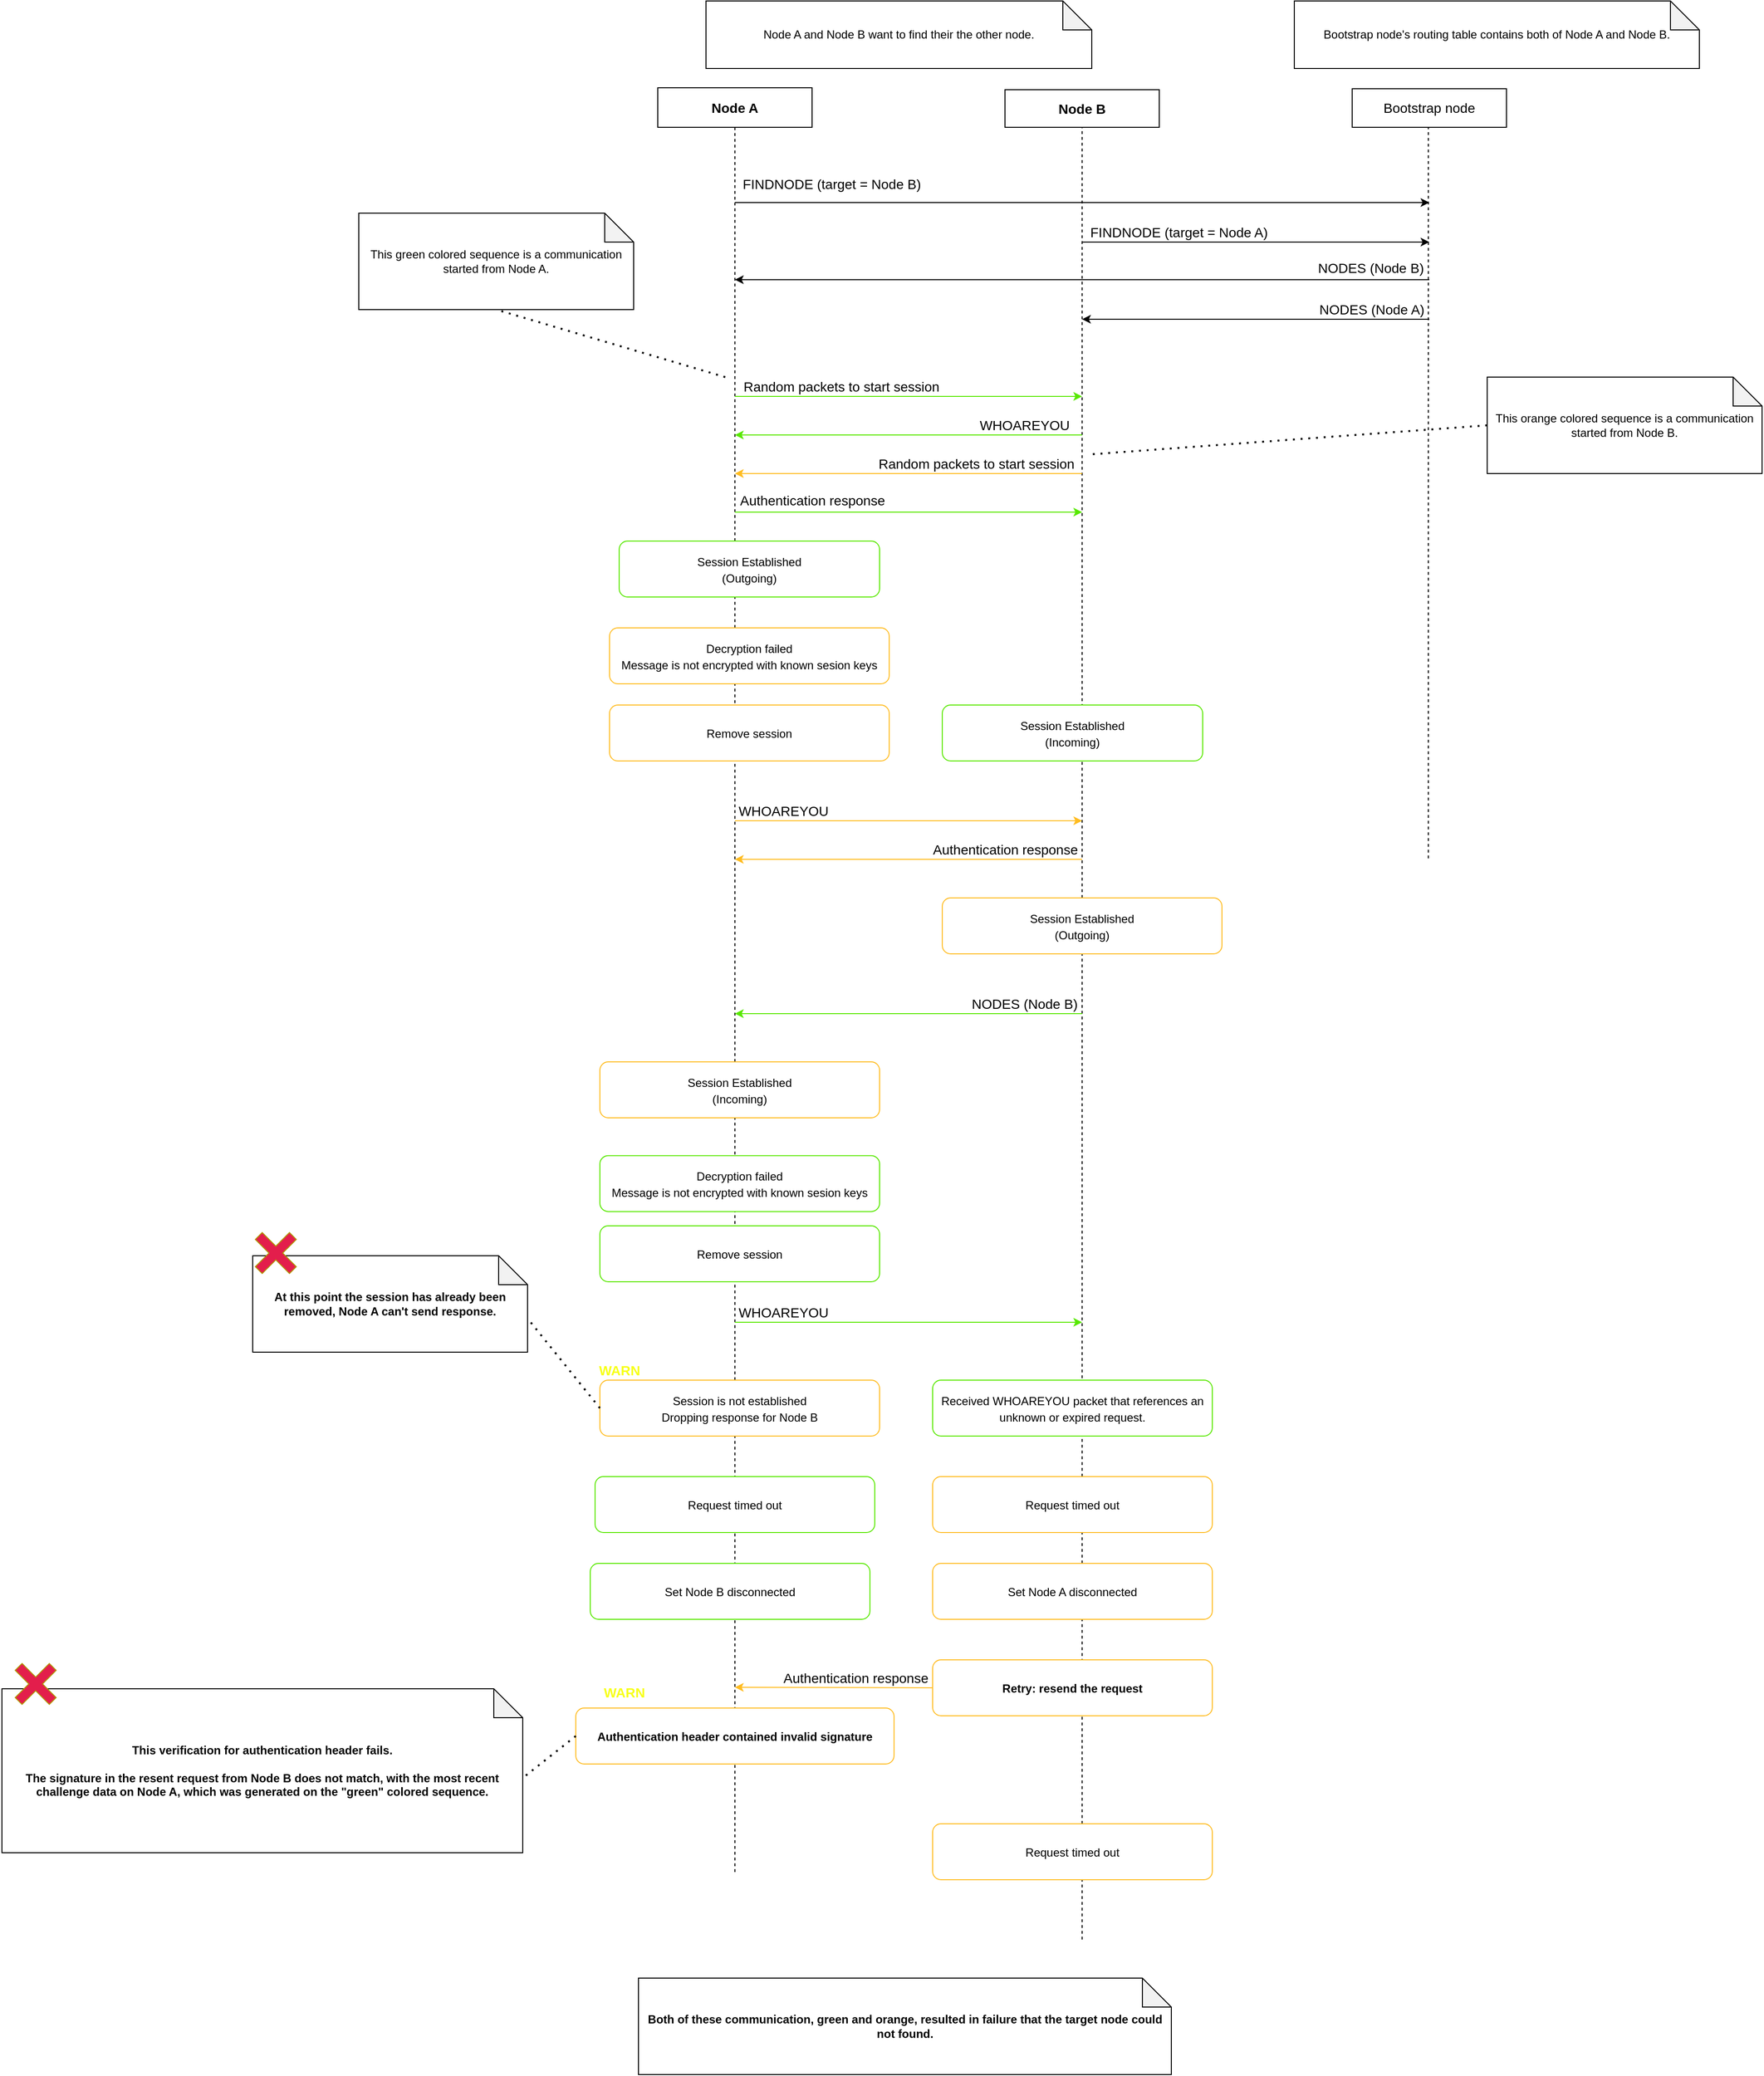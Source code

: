 <mxfile>
    <diagram id="ExdccTZqctQwAvQB16s_" name="Page-1">
        <mxGraphModel dx="2058" dy="1277" grid="1" gridSize="10" guides="1" tooltips="1" connect="1" arrows="1" fold="1" page="0" pageScale="1" pageWidth="827" pageHeight="1169" background="none" math="0" shadow="0">
            <root>
                <mxCell id="0"/>
                <mxCell id="1" parent="0"/>
                <mxCell id="2M91R3iAnrZrVvDSjcHK-1" value="Node A" style="rounded=0;whiteSpace=wrap;html=1;fontSize=14;fontStyle=1" parent="1" vertex="1">
                    <mxGeometry x="40" width="160" height="41" as="geometry"/>
                </mxCell>
                <mxCell id="2M91R3iAnrZrVvDSjcHK-2" value="Node B" style="rounded=0;whiteSpace=wrap;html=1;fontSize=14;fontStyle=1" parent="1" vertex="1">
                    <mxGeometry x="400" y="2" width="160" height="39" as="geometry"/>
                </mxCell>
                <mxCell id="2M91R3iAnrZrVvDSjcHK-4" value="Bootstrap node" style="rounded=0;whiteSpace=wrap;html=1;fontSize=14;" parent="1" vertex="1">
                    <mxGeometry x="760" y="1" width="160" height="40" as="geometry"/>
                </mxCell>
                <mxCell id="2M91R3iAnrZrVvDSjcHK-28" value="" style="endArrow=none;dashed=1;html=1;fontSize=12;entryX=0.5;entryY=1;entryDx=0;entryDy=0;" parent="1" target="2M91R3iAnrZrVvDSjcHK-1" edge="1">
                    <mxGeometry width="50" height="50" relative="1" as="geometry">
                        <mxPoint x="120" y="1850" as="sourcePoint"/>
                        <mxPoint x="570" y="240" as="targetPoint"/>
                    </mxGeometry>
                </mxCell>
                <mxCell id="2M91R3iAnrZrVvDSjcHK-29" value="" style="endArrow=none;dashed=1;html=1;fontSize=12;entryX=0.5;entryY=1;entryDx=0;entryDy=0;" parent="1" target="2M91R3iAnrZrVvDSjcHK-2" edge="1">
                    <mxGeometry width="50" height="50" relative="1" as="geometry">
                        <mxPoint x="480" y="1920" as="sourcePoint"/>
                        <mxPoint x="560" y="181" as="targetPoint"/>
                    </mxGeometry>
                </mxCell>
                <mxCell id="2M91R3iAnrZrVvDSjcHK-52" value="" style="endArrow=classic;html=1;fontSize=18;" parent="1" edge="1">
                    <mxGeometry x="-160" y="-181" width="50" height="50" as="geometry">
                        <mxPoint x="120" y="119" as="sourcePoint"/>
                        <mxPoint x="840" y="119" as="targetPoint"/>
                    </mxGeometry>
                </mxCell>
                <mxCell id="16" value="FINDNODE (target = Node B)" style="edgeLabel;html=1;align=center;verticalAlign=middle;resizable=0;points=[];fontSize=14;" parent="2M91R3iAnrZrVvDSjcHK-52" vertex="1" connectable="0">
                    <mxGeometry relative="1" as="geometry">
                        <mxPoint x="-260" y="-19" as="offset"/>
                    </mxGeometry>
                </mxCell>
                <mxCell id="12" value="" style="endArrow=none;dashed=1;html=1;fontSize=12;entryX=0.5;entryY=1;entryDx=0;entryDy=0;" parent="1" edge="1">
                    <mxGeometry width="50" height="50" relative="1" as="geometry">
                        <mxPoint x="839" y="799" as="sourcePoint"/>
                        <mxPoint x="839" y="41" as="targetPoint"/>
                    </mxGeometry>
                </mxCell>
                <mxCell id="13" value="Node A and Node B want to find their the other node." style="shape=note;whiteSpace=wrap;html=1;backgroundOutline=1;darkOpacity=0.05;" parent="1" vertex="1">
                    <mxGeometry x="90" y="-90" width="400" height="70" as="geometry"/>
                </mxCell>
                <mxCell id="14" value="This green colored sequence is a communication started from Node A." style="shape=note;whiteSpace=wrap;html=1;backgroundOutline=1;darkOpacity=0.05;" parent="1" vertex="1">
                    <mxGeometry x="-270" y="130" width="285" height="100" as="geometry"/>
                </mxCell>
                <mxCell id="21" value="" style="endArrow=classic;html=1;fontSize=18;" parent="1" edge="1">
                    <mxGeometry x="200" y="-211" width="50" height="50" as="geometry">
                        <mxPoint x="840" y="199" as="sourcePoint"/>
                        <mxPoint x="120" y="199" as="targetPoint"/>
                    </mxGeometry>
                </mxCell>
                <mxCell id="22" value="NODES (Node B)" style="edgeLabel;html=1;align=center;verticalAlign=middle;resizable=0;points=[];fontSize=14;" parent="21" vertex="1" connectable="0">
                    <mxGeometry relative="1" as="geometry">
                        <mxPoint x="299" y="-12" as="offset"/>
                    </mxGeometry>
                </mxCell>
                <mxCell id="25" value="&lt;span style=&quot;font-size: 12px&quot;&gt;Session Established&lt;br&gt;(Outgoing)&lt;br&gt;&lt;/span&gt;" style="rounded=1;whiteSpace=wrap;html=1;fontSize=14;strokeColor=#58E800;" parent="1" vertex="1">
                    <mxGeometry y="470" width="270" height="58" as="geometry"/>
                </mxCell>
                <mxCell id="32" value="" style="endArrow=classic;html=1;fontSize=18;" parent="1" edge="1">
                    <mxGeometry x="200" y="-140" width="50" height="50" as="geometry">
                        <mxPoint x="480" y="160" as="sourcePoint"/>
                        <mxPoint x="840" y="160" as="targetPoint"/>
                    </mxGeometry>
                </mxCell>
                <mxCell id="33" value="FINDNODE (target = Node A)" style="edgeLabel;html=1;align=center;verticalAlign=middle;resizable=0;points=[];fontSize=14;" parent="32" vertex="1" connectable="0">
                    <mxGeometry relative="1" as="geometry">
                        <mxPoint x="-80" y="-10" as="offset"/>
                    </mxGeometry>
                </mxCell>
                <mxCell id="34" value="" style="endArrow=classic;html=1;fontSize=18;" parent="1" edge="1">
                    <mxGeometry x="210" y="-170" width="50" height="50" as="geometry">
                        <mxPoint x="840" y="240" as="sourcePoint"/>
                        <mxPoint x="480" y="240" as="targetPoint"/>
                    </mxGeometry>
                </mxCell>
                <mxCell id="35" value="NODES (Node A)" style="edgeLabel;html=1;align=center;verticalAlign=middle;resizable=0;points=[];fontSize=14;" parent="34" vertex="1" connectable="0">
                    <mxGeometry relative="1" as="geometry">
                        <mxPoint x="120" y="-10" as="offset"/>
                    </mxGeometry>
                </mxCell>
                <mxCell id="36" value="" style="endArrow=classic;html=1;fontSize=18;fillColor=#60a917;strokeColor=#58E800;" parent="1" edge="1">
                    <mxGeometry x="-160" y="20" width="50" height="50" as="geometry">
                        <mxPoint x="120" y="320" as="sourcePoint"/>
                        <mxPoint x="480" y="320" as="targetPoint"/>
                    </mxGeometry>
                </mxCell>
                <mxCell id="37" value="Random packets to start session" style="edgeLabel;html=1;align=center;verticalAlign=middle;resizable=0;points=[];fontSize=14;" parent="36" vertex="1" connectable="0">
                    <mxGeometry relative="1" as="geometry">
                        <mxPoint x="-70" y="-10" as="offset"/>
                    </mxGeometry>
                </mxCell>
                <mxCell id="38" value="Bootstrap node's routing table contains both of Node A and Node B." style="shape=note;whiteSpace=wrap;html=1;backgroundOutline=1;darkOpacity=0.05;" parent="1" vertex="1">
                    <mxGeometry x="700" y="-90" width="420" height="70" as="geometry"/>
                </mxCell>
                <mxCell id="39" value="" style="endArrow=classic;html=1;fontSize=18;strokeColor=#58E800;" parent="1" edge="1">
                    <mxGeometry x="200" y="-50" width="50" height="50" as="geometry">
                        <mxPoint x="480" y="360" as="sourcePoint"/>
                        <mxPoint x="120" y="360" as="targetPoint"/>
                    </mxGeometry>
                </mxCell>
                <mxCell id="40" value="WHOAREYOU" style="edgeLabel;html=1;align=center;verticalAlign=middle;resizable=0;points=[];fontSize=14;" parent="39" vertex="1" connectable="0">
                    <mxGeometry relative="1" as="geometry">
                        <mxPoint x="120" y="-10" as="offset"/>
                    </mxGeometry>
                </mxCell>
                <mxCell id="41" value="" style="endArrow=classic;html=1;fontSize=18;fillColor=#e3c800;strokeColor=#FFBC21;" parent="1" edge="1">
                    <mxGeometry x="-150" y="30" width="50" height="50" as="geometry">
                        <mxPoint x="480" y="400" as="sourcePoint"/>
                        <mxPoint x="120" y="400" as="targetPoint"/>
                    </mxGeometry>
                </mxCell>
                <mxCell id="42" value="Random packets to start session" style="edgeLabel;html=1;align=center;verticalAlign=middle;resizable=0;points=[];fontSize=14;" parent="41" vertex="1" connectable="0">
                    <mxGeometry relative="1" as="geometry">
                        <mxPoint x="70" y="-10" as="offset"/>
                    </mxGeometry>
                </mxCell>
                <mxCell id="43" value="" style="endArrow=classic;html=1;fontSize=18;fillColor=#60a917;strokeColor=#58E800;" parent="1" edge="1">
                    <mxGeometry x="-160" y="140" width="50" height="50" as="geometry">
                        <mxPoint x="120" y="440" as="sourcePoint"/>
                        <mxPoint x="480" y="440" as="targetPoint"/>
                    </mxGeometry>
                </mxCell>
                <mxCell id="44" value="Authentication response" style="edgeLabel;html=1;align=center;verticalAlign=middle;resizable=0;points=[];fontSize=14;" parent="43" vertex="1" connectable="0">
                    <mxGeometry relative="1" as="geometry">
                        <mxPoint x="-100" y="-12" as="offset"/>
                    </mxGeometry>
                </mxCell>
                <mxCell id="45" value="&lt;span style=&quot;font-size: 12px&quot;&gt;Decryption failed&lt;br&gt;Message is not encrypted with known sesion keys&lt;br&gt;&lt;/span&gt;" style="rounded=1;whiteSpace=wrap;html=1;fontSize=14;strokeColor=#FFBC21;" parent="1" vertex="1">
                    <mxGeometry x="-10" y="560" width="290" height="58" as="geometry"/>
                </mxCell>
                <mxCell id="46" value="" style="endArrow=classic;html=1;fontSize=18;fillColor=#e3c800;strokeColor=#FFBC21;" parent="1" edge="1">
                    <mxGeometry x="-140" y="120" width="50" height="50" as="geometry">
                        <mxPoint x="120" y="760" as="sourcePoint"/>
                        <mxPoint x="480" y="760" as="targetPoint"/>
                    </mxGeometry>
                </mxCell>
                <mxCell id="47" value="WHOAREYOU" style="edgeLabel;html=1;align=center;verticalAlign=middle;resizable=0;points=[];fontSize=14;" parent="46" vertex="1" connectable="0">
                    <mxGeometry relative="1" as="geometry">
                        <mxPoint x="-130" y="-10" as="offset"/>
                    </mxGeometry>
                </mxCell>
                <mxCell id="48" value="&lt;span style=&quot;font-size: 12px&quot;&gt;Session Established&lt;br&gt;(Incoming)&lt;br&gt;&lt;/span&gt;" style="rounded=1;whiteSpace=wrap;html=1;fontSize=14;strokeColor=#58E800;" parent="1" vertex="1">
                    <mxGeometry x="335" y="640" width="270" height="58" as="geometry"/>
                </mxCell>
                <mxCell id="49" value="" style="endArrow=classic;html=1;fontSize=18;fillColor=#e3c800;strokeColor=#FFBC21;" parent="1" edge="1">
                    <mxGeometry x="-150" y="430" width="50" height="50" as="geometry">
                        <mxPoint x="480" y="800" as="sourcePoint"/>
                        <mxPoint x="120" y="800" as="targetPoint"/>
                    </mxGeometry>
                </mxCell>
                <mxCell id="50" value="Authentication response" style="edgeLabel;html=1;align=center;verticalAlign=middle;resizable=0;points=[];fontSize=14;" parent="49" vertex="1" connectable="0">
                    <mxGeometry relative="1" as="geometry">
                        <mxPoint x="100" y="-10" as="offset"/>
                    </mxGeometry>
                </mxCell>
                <mxCell id="51" value="&lt;span style=&quot;font-size: 12px&quot;&gt;Session Established&lt;/span&gt;&lt;br style=&quot;font-size: 12px&quot;&gt;&lt;span style=&quot;font-size: 12px&quot;&gt;(Outgoing)&lt;/span&gt;&lt;span style=&quot;font-size: 12px&quot;&gt;&lt;br&gt;&lt;/span&gt;" style="rounded=1;whiteSpace=wrap;html=1;fontSize=14;strokeColor=#FFBC21;" parent="1" vertex="1">
                    <mxGeometry x="335" y="840" width="290" height="58" as="geometry"/>
                </mxCell>
                <mxCell id="52" value="&lt;span style=&quot;font-size: 12px&quot;&gt;Remove session&lt;br&gt;&lt;/span&gt;" style="rounded=1;whiteSpace=wrap;html=1;fontSize=14;strokeColor=#FFBC21;" parent="1" vertex="1">
                    <mxGeometry x="-10" y="640" width="290" height="58" as="geometry"/>
                </mxCell>
                <mxCell id="53" value="" style="endArrow=classic;html=1;fontSize=18;strokeColor=#58E800;" parent="1" edge="1">
                    <mxGeometry x="200" y="550" width="50" height="50" as="geometry">
                        <mxPoint x="480" y="960" as="sourcePoint"/>
                        <mxPoint x="120" y="960" as="targetPoint"/>
                    </mxGeometry>
                </mxCell>
                <mxCell id="54" value="NODES (Node B)" style="edgeLabel;html=1;align=center;verticalAlign=middle;resizable=0;points=[];fontSize=14;" parent="53" vertex="1" connectable="0">
                    <mxGeometry relative="1" as="geometry">
                        <mxPoint x="120" y="-10" as="offset"/>
                    </mxGeometry>
                </mxCell>
                <mxCell id="55" value="&lt;span style=&quot;font-size: 12px&quot;&gt;Session Established&lt;br&gt;(Incoming)&lt;br&gt;&lt;/span&gt;" style="rounded=1;whiteSpace=wrap;html=1;fontSize=14;strokeColor=#FFBC21;" parent="1" vertex="1">
                    <mxGeometry x="-20" y="1010" width="290" height="58" as="geometry"/>
                </mxCell>
                <mxCell id="56" value="&lt;span style=&quot;font-size: 12px&quot;&gt;Decryption failed&lt;/span&gt;&lt;br style=&quot;font-size: 12px&quot;&gt;&lt;span style=&quot;font-size: 12px&quot;&gt;Message is not encrypted with known sesion keys&lt;/span&gt;&lt;span style=&quot;font-size: 12px&quot;&gt;&lt;br&gt;&lt;/span&gt;" style="rounded=1;whiteSpace=wrap;html=1;fontSize=14;strokeColor=#58E800;" parent="1" vertex="1">
                    <mxGeometry x="-20" y="1107.21" width="290" height="58" as="geometry"/>
                </mxCell>
                <mxCell id="57" value="&lt;span style=&quot;font-size: 12px&quot;&gt;Remove session&lt;br&gt;&lt;/span&gt;" style="rounded=1;whiteSpace=wrap;html=1;fontSize=14;strokeColor=#58E800;" parent="1" vertex="1">
                    <mxGeometry x="-20" y="1180" width="290" height="58" as="geometry"/>
                </mxCell>
                <mxCell id="58" value="&lt;span style=&quot;font-size: 12px&quot;&gt;Session is not established&lt;br&gt;Dropping response for Node B&lt;br&gt;&lt;/span&gt;" style="rounded=1;whiteSpace=wrap;html=1;fontSize=14;strokeColor=#FFBC21;" parent="1" vertex="1">
                    <mxGeometry x="-20" y="1340" width="290" height="58" as="geometry"/>
                </mxCell>
                <mxCell id="59" value="WARN" style="text;html=1;align=center;verticalAlign=middle;resizable=0;points=[];autosize=1;strokeColor=none;fillColor=none;fontSize=14;fontColor=#F7FF19;fontStyle=1" parent="1" vertex="1">
                    <mxGeometry x="-30" y="1320" width="60" height="20" as="geometry"/>
                </mxCell>
                <mxCell id="60" value="This orange colored sequence is a communication started from Node B." style="shape=note;whiteSpace=wrap;html=1;backgroundOutline=1;darkOpacity=0.05;" parent="1" vertex="1">
                    <mxGeometry x="900" y="300" width="285" height="100" as="geometry"/>
                </mxCell>
                <mxCell id="61" value="" style="endArrow=none;dashed=1;html=1;dashPattern=1 3;strokeWidth=2;fontSize=14;fontColor=#F7FF19;entryX=0.5;entryY=1;entryDx=0;entryDy=0;entryPerimeter=0;" parent="1" target="14" edge="1">
                    <mxGeometry width="50" height="50" relative="1" as="geometry">
                        <mxPoint x="110" y="300" as="sourcePoint"/>
                        <mxPoint x="-360" y="420" as="targetPoint"/>
                    </mxGeometry>
                </mxCell>
                <mxCell id="65" value="At this point the session has already been removed, Node A can't send response." style="shape=note;whiteSpace=wrap;html=1;backgroundOutline=1;darkOpacity=0.05;fontStyle=1" parent="1" vertex="1">
                    <mxGeometry x="-380" y="1211" width="285" height="100" as="geometry"/>
                </mxCell>
                <mxCell id="62" value="" style="endArrow=none;dashed=1;html=1;dashPattern=1 3;strokeWidth=2;fontSize=14;fontColor=#F7FF19;exitX=0;exitY=0.5;exitDx=0;exitDy=0;exitPerimeter=0;" parent="1" source="60" edge="1">
                    <mxGeometry width="50" height="50" relative="1" as="geometry">
                        <mxPoint x="120" y="310" as="sourcePoint"/>
                        <mxPoint x="490" y="380" as="targetPoint"/>
                    </mxGeometry>
                </mxCell>
                <mxCell id="63" value="&lt;span style=&quot;font-size: 12px&quot;&gt;Request timed out&lt;br&gt;&lt;/span&gt;" style="rounded=1;whiteSpace=wrap;html=1;fontSize=14;strokeColor=#FFBC21;" parent="1" vertex="1">
                    <mxGeometry x="325" y="1440" width="290" height="58" as="geometry"/>
                </mxCell>
                <mxCell id="31" value="" style="shape=cross;whiteSpace=wrap;html=1;fontSize=12;rotation=45;fillColor=#E31E4C;fontColor=#000000;strokeColor=#B09500;" parent="1" vertex="1">
                    <mxGeometry x="-381" y="1183.21" width="50" height="50" as="geometry"/>
                </mxCell>
                <mxCell id="66" value="" style="endArrow=none;dashed=1;html=1;dashPattern=1 3;strokeWidth=2;fontSize=14;fontColor=#F7FF19;entryX=0;entryY=0;entryDx=285;entryDy=65;entryPerimeter=0;exitX=0;exitY=0.5;exitDx=0;exitDy=0;" parent="1" source="58" target="65" edge="1">
                    <mxGeometry width="50" height="50" relative="1" as="geometry">
                        <mxPoint x="120" y="310" as="sourcePoint"/>
                        <mxPoint x="-117.5" y="240" as="targetPoint"/>
                    </mxGeometry>
                </mxCell>
                <mxCell id="68" value="&lt;span style=&quot;font-size: 12px&quot;&gt;Set Node A disconnected&lt;br&gt;&lt;/span&gt;" style="rounded=1;whiteSpace=wrap;html=1;fontSize=14;strokeColor=#FFBC21;" parent="1" vertex="1">
                    <mxGeometry x="325" y="1530" width="290" height="58" as="geometry"/>
                </mxCell>
                <mxCell id="69" value="" style="endArrow=classic;html=1;fontSize=18;strokeColor=#58E800;" parent="1" edge="1">
                    <mxGeometry x="210" y="850.5" width="50" height="50" as="geometry">
                        <mxPoint x="120" y="1280" as="sourcePoint"/>
                        <mxPoint x="480" y="1280" as="targetPoint"/>
                    </mxGeometry>
                </mxCell>
                <mxCell id="70" value="WHOAREYOU" style="edgeLabel;html=1;align=center;verticalAlign=middle;resizable=0;points=[];fontSize=14;" parent="69" vertex="1" connectable="0">
                    <mxGeometry relative="1" as="geometry">
                        <mxPoint x="-130" y="-10" as="offset"/>
                    </mxGeometry>
                </mxCell>
                <mxCell id="71" value="&lt;span style=&quot;font-size: 12px&quot;&gt;Received WHOAREYOU packet that references an unknown or expired request.&lt;br&gt;&lt;/span&gt;" style="rounded=1;whiteSpace=wrap;html=1;fontSize=14;strokeColor=#58E800;" parent="1" vertex="1">
                    <mxGeometry x="325" y="1340" width="290" height="58" as="geometry"/>
                </mxCell>
                <mxCell id="72" value="&lt;span style=&quot;font-size: 12px&quot;&gt;Request timed out&lt;br&gt;&lt;/span&gt;" style="rounded=1;whiteSpace=wrap;html=1;fontSize=14;strokeColor=#58E800;" parent="1" vertex="1">
                    <mxGeometry x="-25" y="1440" width="290" height="58" as="geometry"/>
                </mxCell>
                <mxCell id="74" value="&lt;span style=&quot;font-size: 12px&quot;&gt;Set Node B disconnected&lt;br&gt;&lt;/span&gt;" style="rounded=1;whiteSpace=wrap;html=1;fontSize=14;strokeColor=#58E800;" parent="1" vertex="1">
                    <mxGeometry x="-30" y="1530" width="290" height="58" as="geometry"/>
                </mxCell>
                <mxCell id="75" value="Both of these communication, green and orange, resulted in failure that the target node could not found." style="shape=note;whiteSpace=wrap;html=1;backgroundOutline=1;darkOpacity=0.05;fontStyle=1" parent="1" vertex="1">
                    <mxGeometry x="20" y="1960" width="552.5" height="100" as="geometry"/>
                </mxCell>
                <mxCell id="76" value="&lt;span style=&quot;font-size: 12px&quot;&gt;Retry: resend the request&lt;/span&gt;" style="rounded=1;whiteSpace=wrap;html=1;fontSize=14;strokeColor=#FFBC21;fontStyle=1" vertex="1" parent="1">
                    <mxGeometry x="325" y="1630" width="290" height="58" as="geometry"/>
                </mxCell>
                <mxCell id="77" value="" style="endArrow=classic;html=1;fontSize=18;fillColor=#e3c800;strokeColor=#FFBC21;exitX=0;exitY=0.5;exitDx=0;exitDy=0;" edge="1" parent="1" source="76">
                    <mxGeometry x="-150" y="1288.5" width="50" height="50" as="geometry">
                        <mxPoint x="320" y="1659" as="sourcePoint"/>
                        <mxPoint x="120" y="1658.5" as="targetPoint"/>
                    </mxGeometry>
                </mxCell>
                <mxCell id="78" value="Authentication response" style="edgeLabel;html=1;align=center;verticalAlign=middle;resizable=0;points=[];fontSize=14;" vertex="1" connectable="0" parent="77">
                    <mxGeometry relative="1" as="geometry">
                        <mxPoint x="22" y="-10" as="offset"/>
                    </mxGeometry>
                </mxCell>
                <mxCell id="81" value="&lt;span style=&quot;font-size: 12px&quot;&gt;Authentication header contained invalid signature&lt;br&gt;&lt;/span&gt;" style="rounded=1;whiteSpace=wrap;html=1;fontSize=14;strokeColor=#FFBC21;fontStyle=1" vertex="1" parent="1">
                    <mxGeometry x="-45" y="1680" width="330" height="58" as="geometry"/>
                </mxCell>
                <mxCell id="82" value="WARN" style="text;html=1;align=center;verticalAlign=middle;resizable=0;points=[];autosize=1;strokeColor=none;fillColor=none;fontSize=14;fontColor=#F7FF19;fontStyle=1" vertex="1" parent="1">
                    <mxGeometry x="-25" y="1654" width="60" height="20" as="geometry"/>
                </mxCell>
                <mxCell id="83" value="This verification for authentication header fails.&lt;br&gt;&lt;br&gt;The signature in the resent request from Node B does not match, with the most recent challenge data on Node A, which was generated on the &quot;green&quot; colored sequence." style="shape=note;whiteSpace=wrap;html=1;backgroundOutline=1;darkOpacity=0.05;fontStyle=1" vertex="1" parent="1">
                    <mxGeometry x="-640" y="1660" width="540" height="170" as="geometry"/>
                </mxCell>
                <mxCell id="84" value="" style="shape=cross;whiteSpace=wrap;html=1;fontSize=12;rotation=45;fillColor=#E31E4C;fontColor=#000000;strokeColor=#B09500;" vertex="1" parent="1">
                    <mxGeometry x="-630" y="1630" width="50" height="50" as="geometry"/>
                </mxCell>
                <mxCell id="85" value="" style="endArrow=none;dashed=1;html=1;dashPattern=1 3;strokeWidth=2;fontSize=14;fontColor=#F7FF19;entryX=0.998;entryY=0.549;entryDx=0;entryDy=0;entryPerimeter=0;exitX=0;exitY=0.5;exitDx=0;exitDy=0;" edge="1" parent="1" source="81" target="83">
                    <mxGeometry width="50" height="50" relative="1" as="geometry">
                        <mxPoint x="-10" y="1379" as="sourcePoint"/>
                        <mxPoint x="-85" y="1286" as="targetPoint"/>
                    </mxGeometry>
                </mxCell>
                <mxCell id="86" value="&lt;span style=&quot;font-size: 12px&quot;&gt;Request timed out&lt;br&gt;&lt;/span&gt;" style="rounded=1;whiteSpace=wrap;html=1;fontSize=14;strokeColor=#FFBC21;" vertex="1" parent="1">
                    <mxGeometry x="325" y="1800" width="290" height="58" as="geometry"/>
                </mxCell>
            </root>
        </mxGraphModel>
    </diagram>
</mxfile>